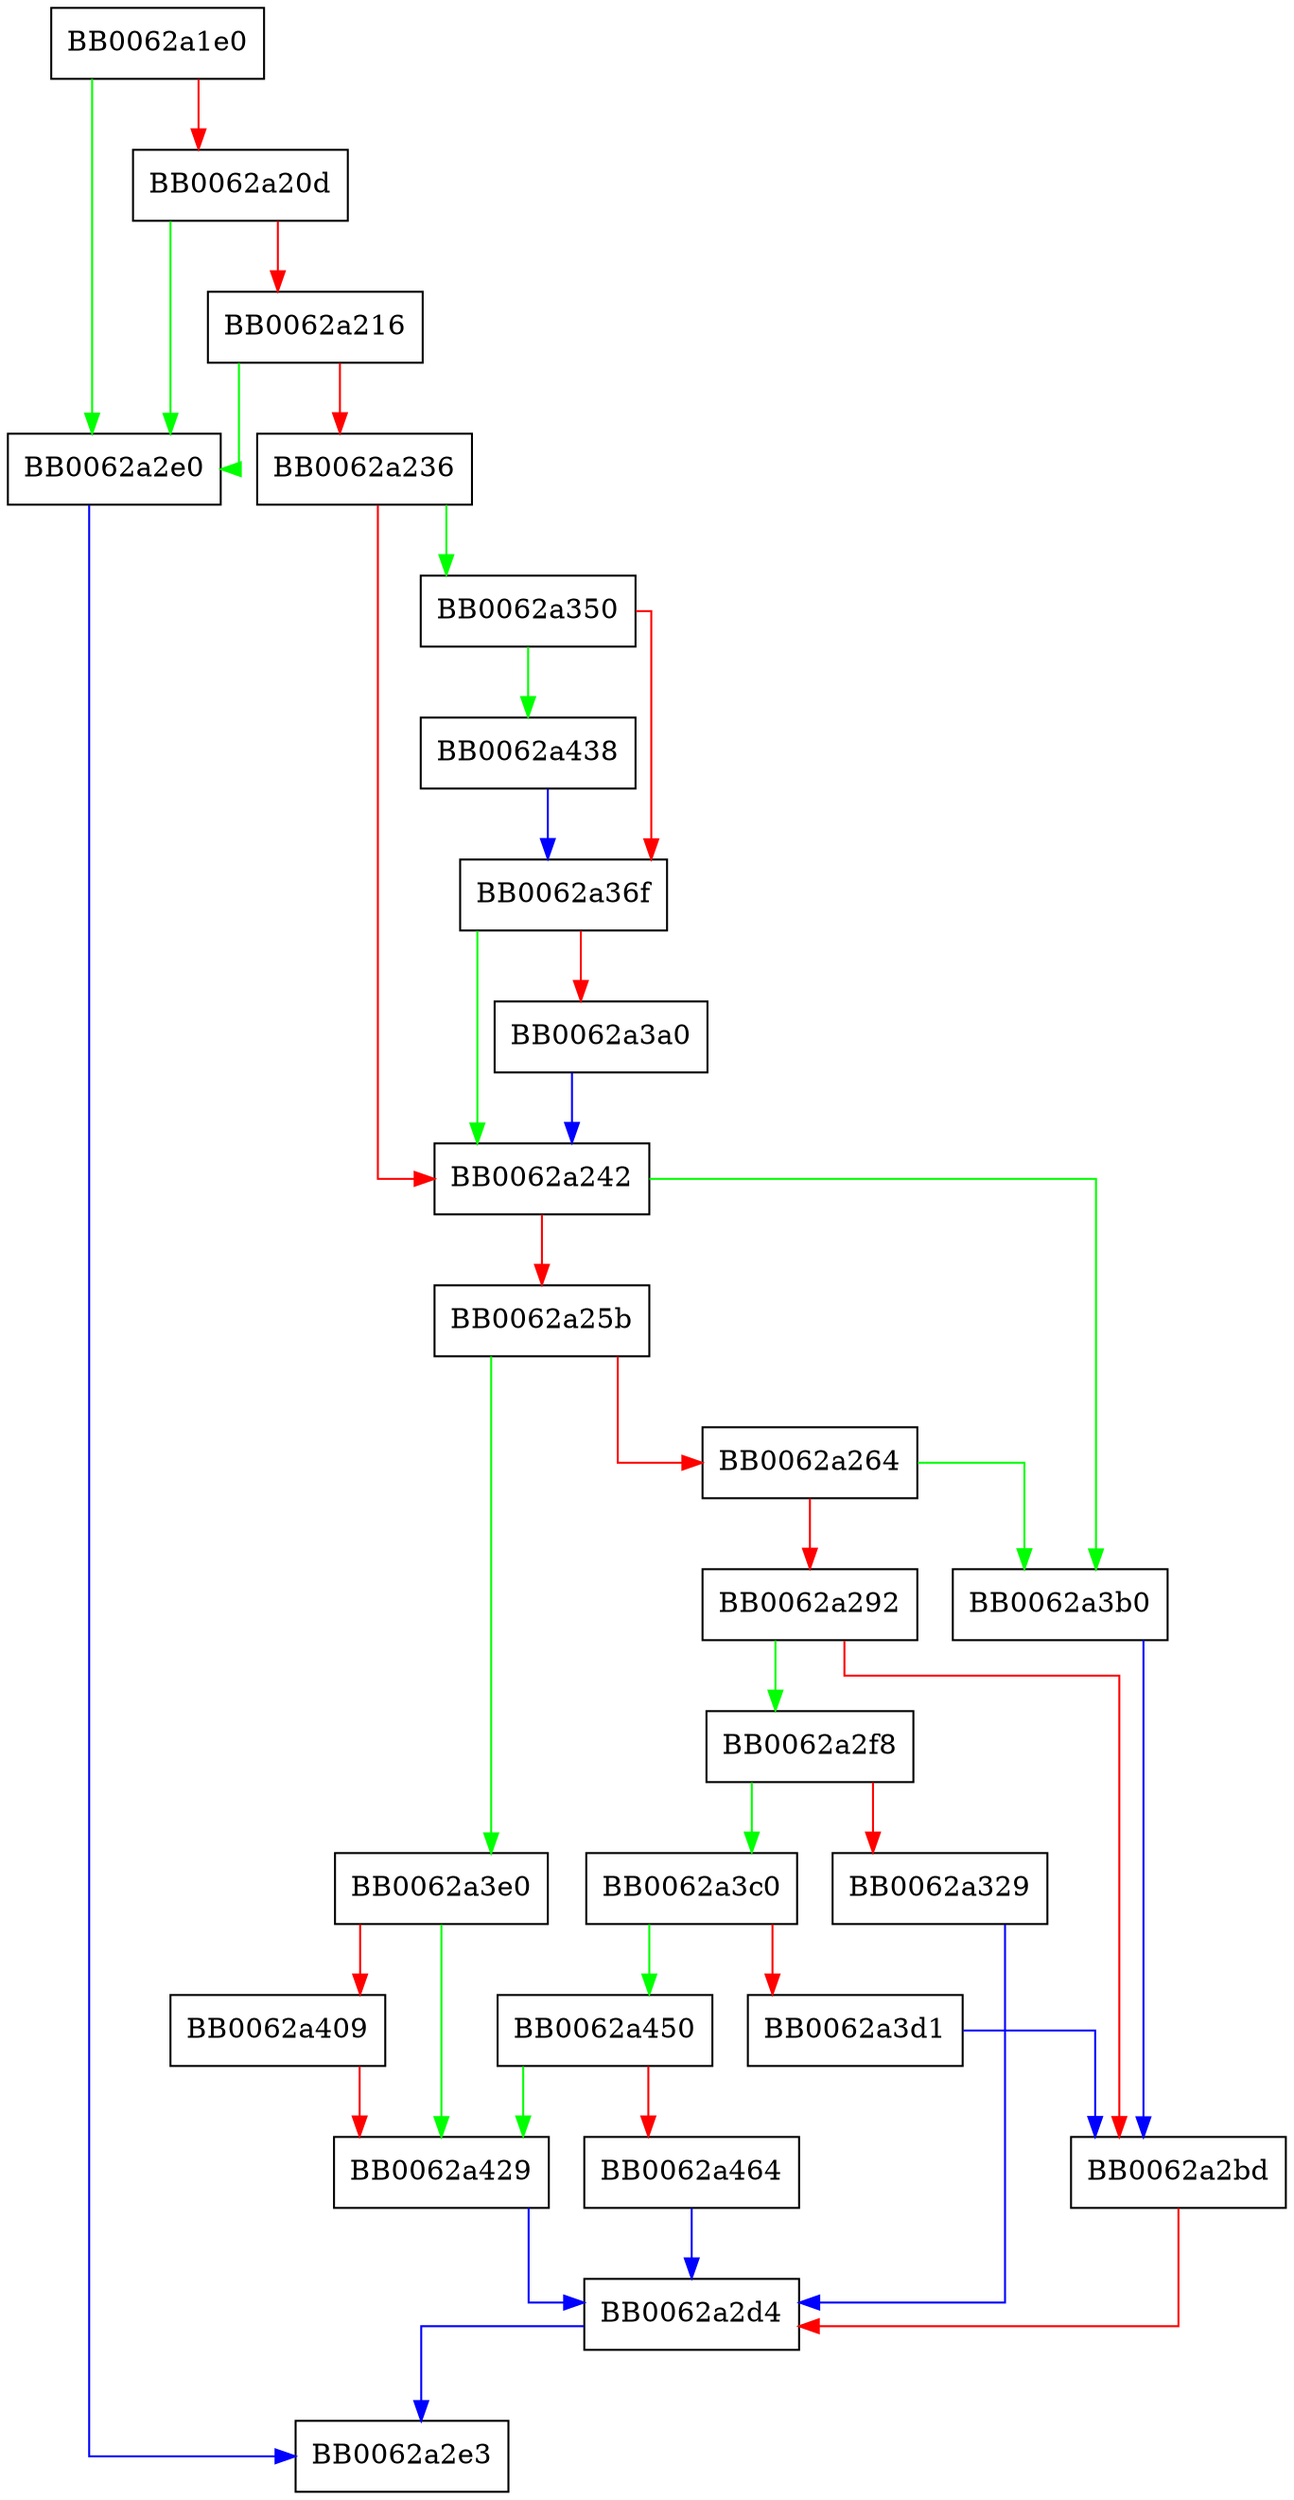 digraph ossl_method_store_cache_set {
  node [shape="box"];
  graph [splines=ortho];
  BB0062a1e0 -> BB0062a2e0 [color="green"];
  BB0062a1e0 -> BB0062a20d [color="red"];
  BB0062a20d -> BB0062a2e0 [color="green"];
  BB0062a20d -> BB0062a216 [color="red"];
  BB0062a216 -> BB0062a2e0 [color="green"];
  BB0062a216 -> BB0062a236 [color="red"];
  BB0062a236 -> BB0062a350 [color="green"];
  BB0062a236 -> BB0062a242 [color="red"];
  BB0062a242 -> BB0062a3b0 [color="green"];
  BB0062a242 -> BB0062a25b [color="red"];
  BB0062a25b -> BB0062a3e0 [color="green"];
  BB0062a25b -> BB0062a264 [color="red"];
  BB0062a264 -> BB0062a3b0 [color="green"];
  BB0062a264 -> BB0062a292 [color="red"];
  BB0062a292 -> BB0062a2f8 [color="green"];
  BB0062a292 -> BB0062a2bd [color="red"];
  BB0062a2bd -> BB0062a2d4 [color="red"];
  BB0062a2d4 -> BB0062a2e3 [color="blue"];
  BB0062a2e0 -> BB0062a2e3 [color="blue"];
  BB0062a2f8 -> BB0062a3c0 [color="green"];
  BB0062a2f8 -> BB0062a329 [color="red"];
  BB0062a329 -> BB0062a2d4 [color="blue"];
  BB0062a350 -> BB0062a438 [color="green"];
  BB0062a350 -> BB0062a36f [color="red"];
  BB0062a36f -> BB0062a242 [color="green"];
  BB0062a36f -> BB0062a3a0 [color="red"];
  BB0062a3a0 -> BB0062a242 [color="blue"];
  BB0062a3b0 -> BB0062a2bd [color="blue"];
  BB0062a3c0 -> BB0062a450 [color="green"];
  BB0062a3c0 -> BB0062a3d1 [color="red"];
  BB0062a3d1 -> BB0062a2bd [color="blue"];
  BB0062a3e0 -> BB0062a429 [color="green"];
  BB0062a3e0 -> BB0062a409 [color="red"];
  BB0062a409 -> BB0062a429 [color="red"];
  BB0062a429 -> BB0062a2d4 [color="blue"];
  BB0062a438 -> BB0062a36f [color="blue"];
  BB0062a450 -> BB0062a429 [color="green"];
  BB0062a450 -> BB0062a464 [color="red"];
  BB0062a464 -> BB0062a2d4 [color="blue"];
}